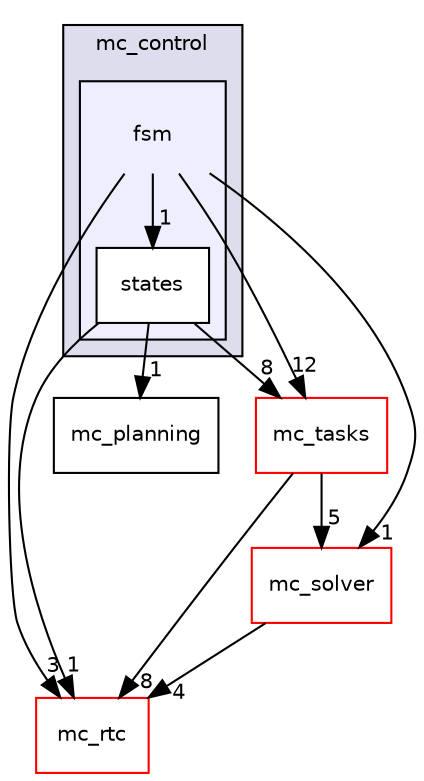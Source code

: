 digraph "include/mc_control/fsm" {
  compound=true
  node [ fontsize="10", fontname="Helvetica"];
  edge [ labelfontsize="10", labelfontname="Helvetica"];
  subgraph clusterdir_8a948ff1aa35df8f7730fc54bf71041a {
    graph [ bgcolor="#ddddee", pencolor="black", label="mc_control" fontname="Helvetica", fontsize="10", URL="dir_8a948ff1aa35df8f7730fc54bf71041a.html"]
  subgraph clusterdir_5eca7bb21ab95c8ba50a69c382d19321 {
    graph [ bgcolor="#eeeeff", pencolor="black", label="" URL="dir_5eca7bb21ab95c8ba50a69c382d19321.html"];
    dir_5eca7bb21ab95c8ba50a69c382d19321 [shape=plaintext label="fsm"];
    dir_e6b7f2c290ec347c099e5f45d81956a4 [shape=box label="states" color="black" fillcolor="white" style="filled" URL="dir_e6b7f2c290ec347c099e5f45d81956a4.html"];
  }
  }
  dir_c5d9ba9e59fcda315855869f4a23a264 [shape=box label="mc_tasks" fillcolor="white" style="filled" color="red" URL="dir_c5d9ba9e59fcda315855869f4a23a264.html"];
  dir_379a22462e4fb075f5428ea3ff528930 [shape=box label="mc_rtc" fillcolor="white" style="filled" color="red" URL="dir_379a22462e4fb075f5428ea3ff528930.html"];
  dir_fad12f0f0b10f75a80792b958ab0d808 [shape=box label="mc_solver" fillcolor="white" style="filled" color="red" URL="dir_fad12f0f0b10f75a80792b958ab0d808.html"];
  dir_07d3c227ab2f47ab361e8e4c5a7f6b3c [shape=box label="mc_planning" URL="dir_07d3c227ab2f47ab361e8e4c5a7f6b3c.html"];
  dir_5eca7bb21ab95c8ba50a69c382d19321->dir_c5d9ba9e59fcda315855869f4a23a264 [headlabel="12", labeldistance=1.5 headhref="dir_000002_000011.html"];
  dir_5eca7bb21ab95c8ba50a69c382d19321->dir_379a22462e4fb075f5428ea3ff528930 [headlabel="3", labeldistance=1.5 headhref="dir_000002_000008.html"];
  dir_5eca7bb21ab95c8ba50a69c382d19321->dir_fad12f0f0b10f75a80792b958ab0d808 [headlabel="1", labeldistance=1.5 headhref="dir_000002_000010.html"];
  dir_5eca7bb21ab95c8ba50a69c382d19321->dir_e6b7f2c290ec347c099e5f45d81956a4 [headlabel="1", labeldistance=1.5 headhref="dir_000002_000003.html"];
  dir_c5d9ba9e59fcda315855869f4a23a264->dir_379a22462e4fb075f5428ea3ff528930 [headlabel="8", labeldistance=1.5 headhref="dir_000011_000008.html"];
  dir_c5d9ba9e59fcda315855869f4a23a264->dir_fad12f0f0b10f75a80792b958ab0d808 [headlabel="5", labeldistance=1.5 headhref="dir_000011_000010.html"];
  dir_fad12f0f0b10f75a80792b958ab0d808->dir_379a22462e4fb075f5428ea3ff528930 [headlabel="4", labeldistance=1.5 headhref="dir_000010_000008.html"];
  dir_e6b7f2c290ec347c099e5f45d81956a4->dir_c5d9ba9e59fcda315855869f4a23a264 [headlabel="8", labeldistance=1.5 headhref="dir_000003_000011.html"];
  dir_e6b7f2c290ec347c099e5f45d81956a4->dir_379a22462e4fb075f5428ea3ff528930 [headlabel="1", labeldistance=1.5 headhref="dir_000003_000008.html"];
  dir_e6b7f2c290ec347c099e5f45d81956a4->dir_07d3c227ab2f47ab361e8e4c5a7f6b3c [headlabel="1", labeldistance=1.5 headhref="dir_000003_000005.html"];
}
